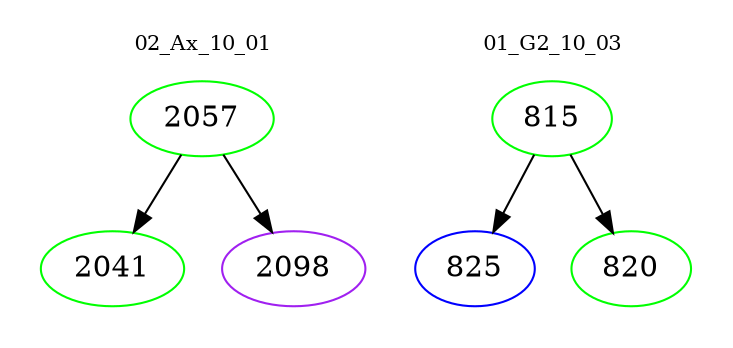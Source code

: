 digraph{
subgraph cluster_0 {
color = white
label = "02_Ax_10_01";
fontsize=10;
T0_2057 [label="2057", color="green"]
T0_2057 -> T0_2041 [color="black"]
T0_2041 [label="2041", color="green"]
T0_2057 -> T0_2098 [color="black"]
T0_2098 [label="2098", color="purple"]
}
subgraph cluster_1 {
color = white
label = "01_G2_10_03";
fontsize=10;
T1_815 [label="815", color="green"]
T1_815 -> T1_825 [color="black"]
T1_825 [label="825", color="blue"]
T1_815 -> T1_820 [color="black"]
T1_820 [label="820", color="green"]
}
}
